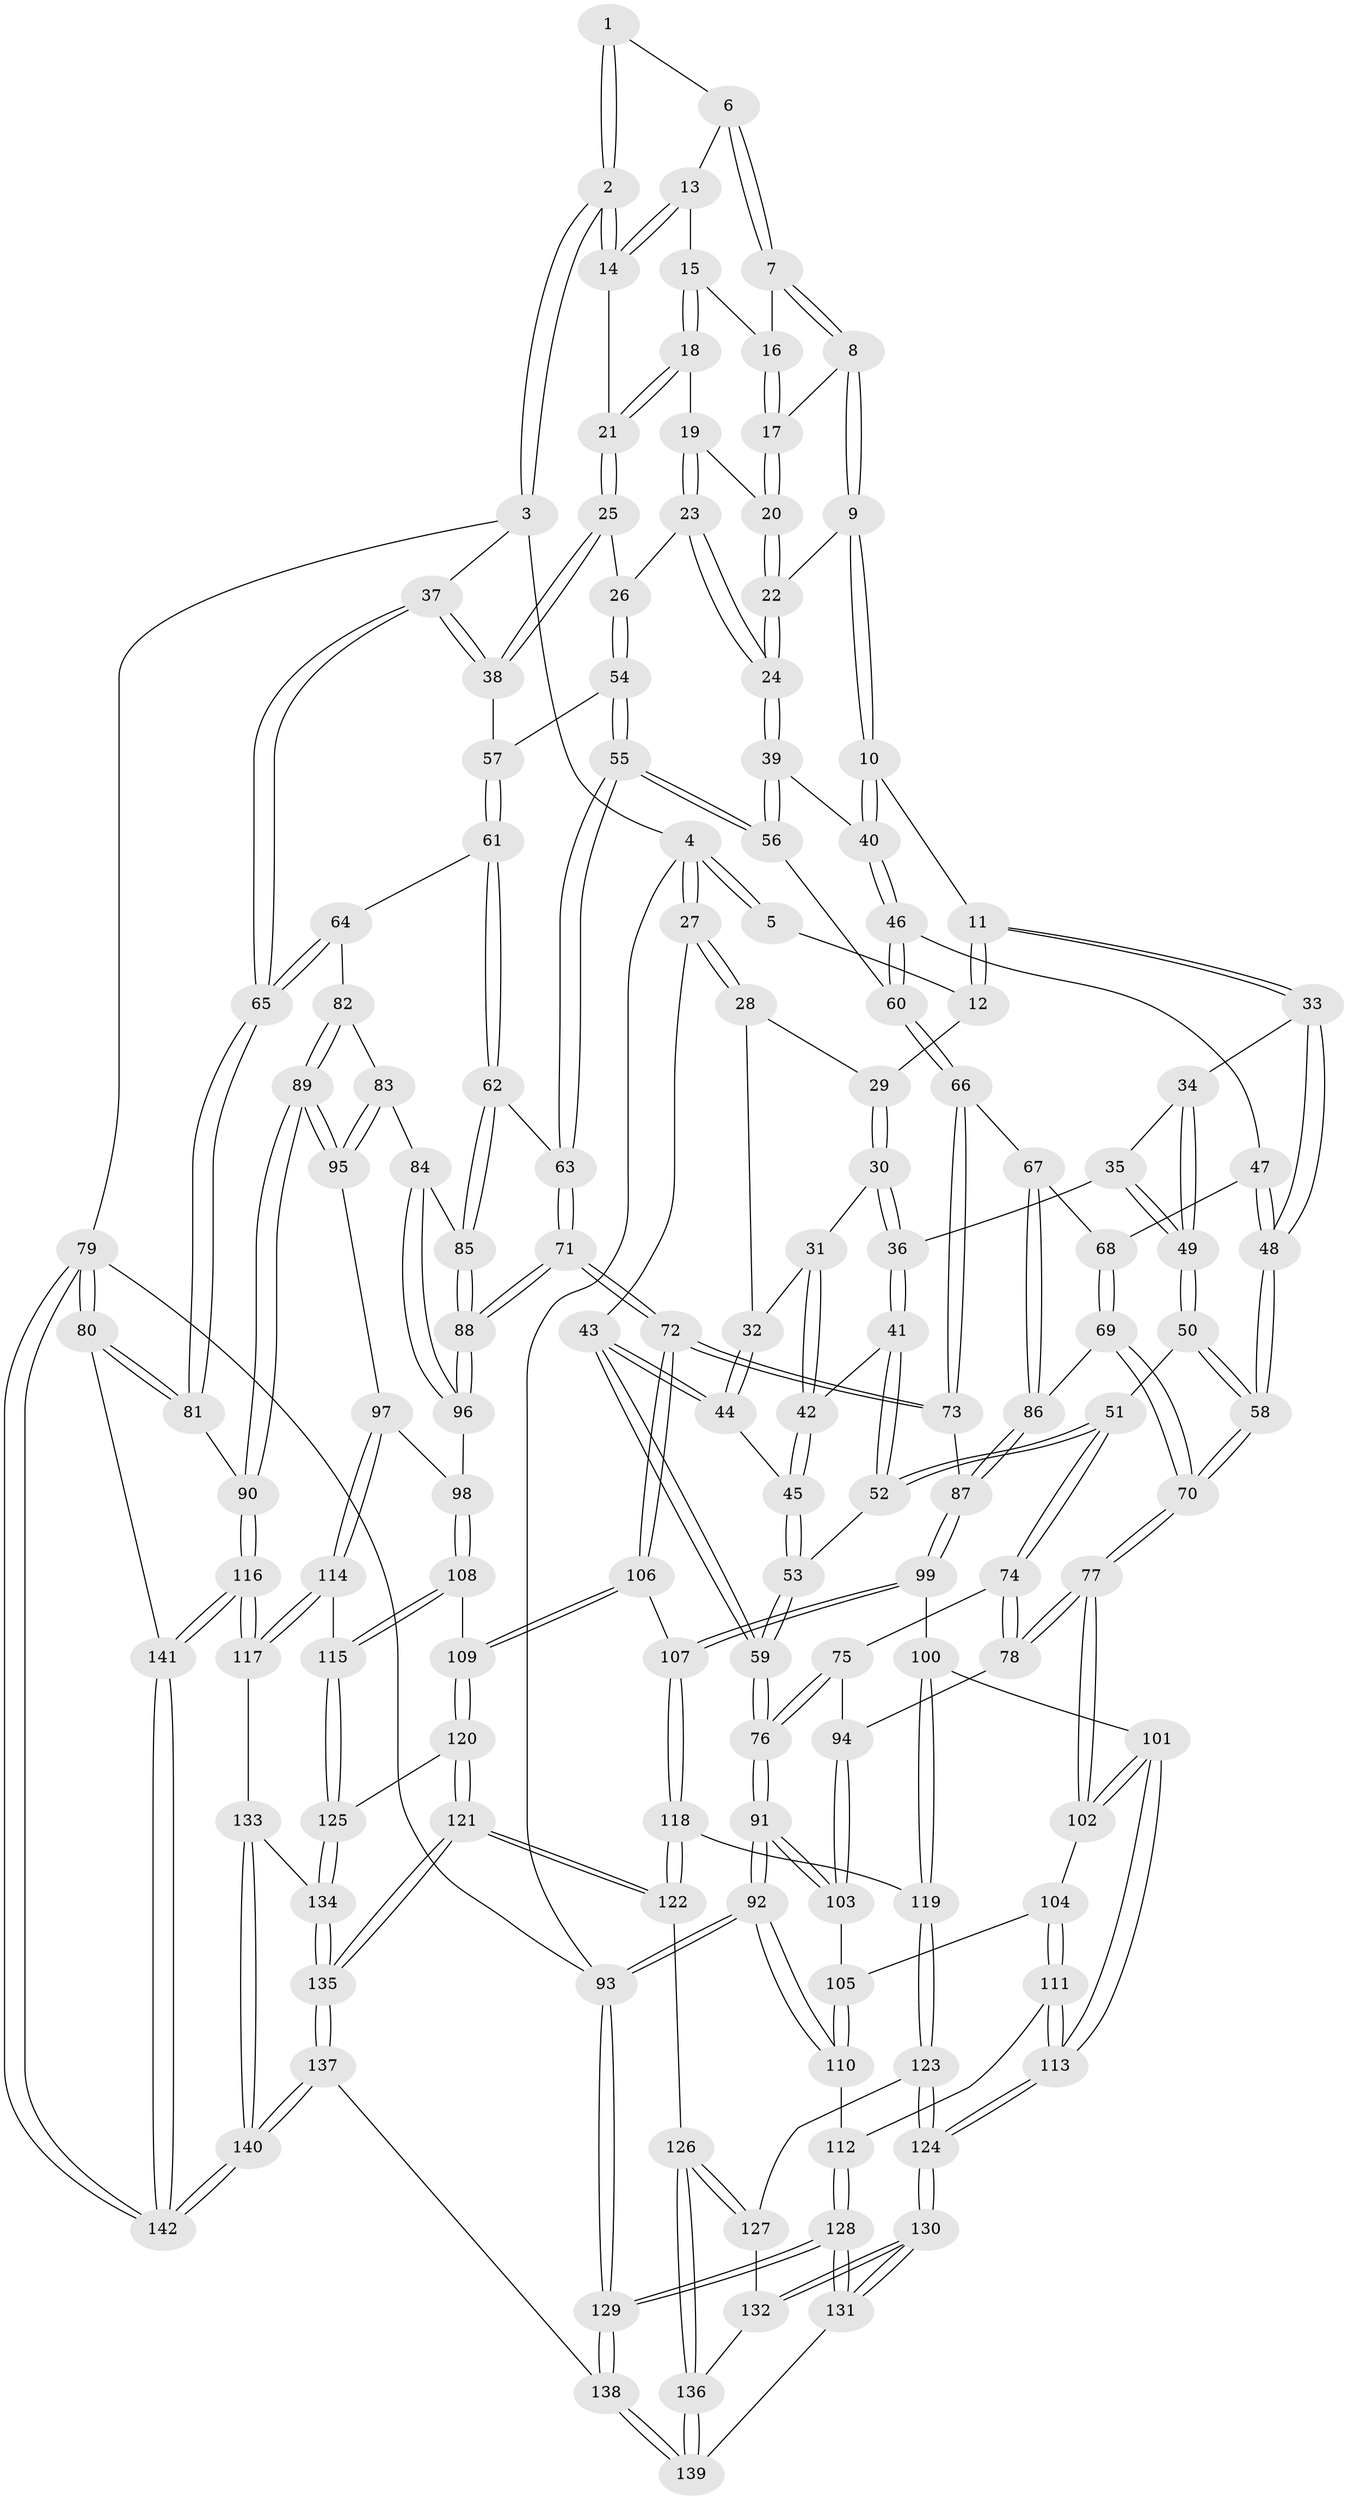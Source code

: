 // Generated by graph-tools (version 1.1) at 2025/11/02/27/25 16:11:52]
// undirected, 142 vertices, 352 edges
graph export_dot {
graph [start="1"]
  node [color=gray90,style=filled];
  1 [pos="+0.42575153020439965+0"];
  2 [pos="+1+0"];
  3 [pos="+1+0"];
  4 [pos="+0+0"];
  5 [pos="+0.2602581753047111+0"];
  6 [pos="+0.5209390795361807+0.048455136875720874"];
  7 [pos="+0.5119403124643458+0.07156421770662351"];
  8 [pos="+0.45222344324711466+0.1440970063580926"];
  9 [pos="+0.4074020713401005+0.1674781424126879"];
  10 [pos="+0.3385420941970589+0.17633210392864973"];
  11 [pos="+0.32478767655501767+0.17321704786675146"];
  12 [pos="+0.2550026147984713+0.08687740819386269"];
  13 [pos="+0.6179059656174896+0.06661910292313758"];
  14 [pos="+1+0"];
  15 [pos="+0.6204695260678987+0.13738994906108565"];
  16 [pos="+0.5610220421657269+0.1419334791254988"];
  17 [pos="+0.5400351748767782+0.1793704290978405"];
  18 [pos="+0.6454835521884495+0.18100485873438651"];
  19 [pos="+0.628237270182596+0.2024239151425437"];
  20 [pos="+0.5542891911590688+0.20574240982597053"];
  21 [pos="+0.7619135924560018+0.17479506655111576"];
  22 [pos="+0.5218666559003101+0.258556255067781"];
  23 [pos="+0.6257164620311098+0.2802955059082481"];
  24 [pos="+0.5297614693375194+0.3153837351811987"];
  25 [pos="+0.7605545664673535+0.23926167060364095"];
  26 [pos="+0.6576414695909417+0.30172150654855723"];
  27 [pos="+0+0.07654378171433984"];
  28 [pos="+0.12496352912136416+0.15591857782656798"];
  29 [pos="+0.14303053353438877+0.1538320524951274"];
  30 [pos="+0.1457455834282418+0.2727271184114122"];
  31 [pos="+0.07620403549607654+0.28798593468927236"];
  32 [pos="+0.05418987041366328+0.27897253849186043"];
  33 [pos="+0.2927289826559644+0.27391206548613994"];
  34 [pos="+0.21962236376595912+0.300920589820014"];
  35 [pos="+0.15197064243218528+0.2839753534464705"];
  36 [pos="+0.15047497905252175+0.28319895359498176"];
  37 [pos="+1+0.10408551009685339"];
  38 [pos="+0.785762123811465+0.2930862427691661"];
  39 [pos="+0.5194895505958046+0.33480923586580674"];
  40 [pos="+0.4636857179611004+0.3472209404674648"];
  41 [pos="+0.129347565518533+0.32035958712872864"];
  42 [pos="+0.09489854638116797+0.32064050145737216"];
  43 [pos="+0+0.32308299679686975"];
  44 [pos="+0+0.3091072489504388"];
  45 [pos="+0.07647872259882293+0.3502787445209473"];
  46 [pos="+0.4143281432821507+0.40301396849436477"];
  47 [pos="+0.37955471217335707+0.42231950412126545"];
  48 [pos="+0.3198102889188092+0.4281917670938512"];
  49 [pos="+0.18471427278300026+0.37204998573081227"];
  50 [pos="+0.16883102635298253+0.44190168603397306"];
  51 [pos="+0.15656716153009564+0.4463506242230593"];
  52 [pos="+0.14684535612303581+0.4420593216521046"];
  53 [pos="+0.1350279984861694+0.43999115724679433"];
  54 [pos="+0.6760558550329291+0.3699555624078678"];
  55 [pos="+0.6066965063145278+0.4403957957921692"];
  56 [pos="+0.6001854519205589+0.4383420783353736"];
  57 [pos="+0.8006616975297453+0.3766687759031989"];
  58 [pos="+0.3095735562628208+0.4383653986981079"];
  59 [pos="+0+0.48063095863616107"];
  60 [pos="+0.5233953790556477+0.4791089893398958"];
  61 [pos="+0.8516886943405128+0.4292408510432008"];
  62 [pos="+0.7978159538428193+0.5003602944732838"];
  63 [pos="+0.6275589580430699+0.47419697561525326"];
  64 [pos="+0.8976843335750155+0.4245446034706536"];
  65 [pos="+1+0.3137870848600479"];
  66 [pos="+0.4917556542811572+0.5326557929240872"];
  67 [pos="+0.4679168150082552+0.5353496596700689"];
  68 [pos="+0.4226548028213157+0.48384529732202985"];
  69 [pos="+0.37272218682443553+0.5946960991461082"];
  70 [pos="+0.3199926919449474+0.5952996217364427"];
  71 [pos="+0.6144808896476448+0.6367038950875739"];
  72 [pos="+0.6116126738368682+0.6398009321593132"];
  73 [pos="+0.5687773183878713+0.6185235602871353"];
  74 [pos="+0.15643011742618876+0.4487798129776058"];
  75 [pos="+0.07177513856788499+0.5877447064504615"];
  76 [pos="+0+0.5303879953605857"];
  77 [pos="+0.2773995959896182+0.6498980043037682"];
  78 [pos="+0.19587831963396207+0.6161519906031656"];
  79 [pos="+1+1"];
  80 [pos="+1+0.8777650527915973"];
  81 [pos="+1+0.7424063975136423"];
  82 [pos="+0.9286467046445149+0.584415592025309"];
  83 [pos="+0.8457486416827725+0.6015677021576916"];
  84 [pos="+0.8112321659937902+0.5812270596643845"];
  85 [pos="+0.7949817030333649+0.519007352056574"];
  86 [pos="+0.40942143268545084+0.5965917769292819"];
  87 [pos="+0.4426096594271091+0.632230865902454"];
  88 [pos="+0.6234068370121212+0.6345442337318602"];
  89 [pos="+1+0.7377321010085159"];
  90 [pos="+1+0.745930094022436"];
  91 [pos="+0+0.6681549734973474"];
  92 [pos="+0+0.7432488189437383"];
  93 [pos="+0+1"];
  94 [pos="+0.12320853900967488+0.6339587410218959"];
  95 [pos="+0.9269560359780019+0.7278189956177955"];
  96 [pos="+0.7768071484387818+0.6533977764762476"];
  97 [pos="+0.8453757242177847+0.7486218823037036"];
  98 [pos="+0.7873332535294784+0.6867934782542564"];
  99 [pos="+0.44567192474432776+0.6864193671061092"];
  100 [pos="+0.32043872786692+0.7478991971820632"];
  101 [pos="+0.3068194171544133+0.7461027890493299"];
  102 [pos="+0.279944489912434+0.6683973157988753"];
  103 [pos="+0.10337930191103054+0.6765982170162539"];
  104 [pos="+0.13968703644821237+0.7369540708207872"];
  105 [pos="+0.1049887230413028+0.7177275329971267"];
  106 [pos="+0.601015664317234+0.7343649664717462"];
  107 [pos="+0.5431693649779036+0.7581076578723818"];
  108 [pos="+0.6403430650669706+0.7635799993299565"];
  109 [pos="+0.6266329145521344+0.7570677518381255"];
  110 [pos="+0.04653116893689116+0.7774075416872204"];
  111 [pos="+0.15957668002214534+0.774190820328457"];
  112 [pos="+0.09747236263957569+0.8400296558041104"];
  113 [pos="+0.2721604357151071+0.8101673393398676"];
  114 [pos="+0.7859291226600797+0.8257637408159806"];
  115 [pos="+0.7101845338133486+0.818677343276931"];
  116 [pos="+0.8697557276448561+0.9412941496444005"];
  117 [pos="+0.8302426651506776+0.914073801429376"];
  118 [pos="+0.5133955899598809+0.7887432829428593"];
  119 [pos="+0.44007271166909145+0.8072806890831195"];
  120 [pos="+0.6007315335988964+0.8915604924070091"];
  121 [pos="+0.5837616325306544+0.9501198317645934"];
  122 [pos="+0.5245567587571954+0.9147073278792729"];
  123 [pos="+0.429594111101392+0.8425666290874474"];
  124 [pos="+0.2554090906320241+0.9186630681692173"];
  125 [pos="+0.6945317552116939+0.8689175973545213"];
  126 [pos="+0.4828260982642104+0.9281433930791692"];
  127 [pos="+0.4304178298348335+0.872091122566606"];
  128 [pos="+0.16549389357888689+1"];
  129 [pos="+0.09000582358016548+1"];
  130 [pos="+0.24038278445125527+0.9734244599211634"];
  131 [pos="+0.21423263018931737+1"];
  132 [pos="+0.38640762576827986+0.9223854515435783"];
  133 [pos="+0.7235178134215786+0.9659967867916915"];
  134 [pos="+0.6781937144737307+0.9357862066601772"];
  135 [pos="+0.5927571536355101+0.9632946501108755"];
  136 [pos="+0.4665711730597925+0.9459722153318009"];
  137 [pos="+0.5572601050421526+1"];
  138 [pos="+0.528083483595095+1"];
  139 [pos="+0.4607283318283633+0.967156429539304"];
  140 [pos="+0.7512272124759639+1"];
  141 [pos="+0.8819557082950158+0.9986798483211278"];
  142 [pos="+0.879641897396838+1"];
  1 -- 2;
  1 -- 2;
  1 -- 6;
  2 -- 3;
  2 -- 3;
  2 -- 14;
  2 -- 14;
  3 -- 4;
  3 -- 37;
  3 -- 79;
  4 -- 5;
  4 -- 5;
  4 -- 27;
  4 -- 27;
  4 -- 93;
  5 -- 12;
  6 -- 7;
  6 -- 7;
  6 -- 13;
  7 -- 8;
  7 -- 8;
  7 -- 16;
  8 -- 9;
  8 -- 9;
  8 -- 17;
  9 -- 10;
  9 -- 10;
  9 -- 22;
  10 -- 11;
  10 -- 40;
  10 -- 40;
  11 -- 12;
  11 -- 12;
  11 -- 33;
  11 -- 33;
  12 -- 29;
  13 -- 14;
  13 -- 14;
  13 -- 15;
  14 -- 21;
  15 -- 16;
  15 -- 18;
  15 -- 18;
  16 -- 17;
  16 -- 17;
  17 -- 20;
  17 -- 20;
  18 -- 19;
  18 -- 21;
  18 -- 21;
  19 -- 20;
  19 -- 23;
  19 -- 23;
  20 -- 22;
  20 -- 22;
  21 -- 25;
  21 -- 25;
  22 -- 24;
  22 -- 24;
  23 -- 24;
  23 -- 24;
  23 -- 26;
  24 -- 39;
  24 -- 39;
  25 -- 26;
  25 -- 38;
  25 -- 38;
  26 -- 54;
  26 -- 54;
  27 -- 28;
  27 -- 28;
  27 -- 43;
  28 -- 29;
  28 -- 32;
  29 -- 30;
  29 -- 30;
  30 -- 31;
  30 -- 36;
  30 -- 36;
  31 -- 32;
  31 -- 42;
  31 -- 42;
  32 -- 44;
  32 -- 44;
  33 -- 34;
  33 -- 48;
  33 -- 48;
  34 -- 35;
  34 -- 49;
  34 -- 49;
  35 -- 36;
  35 -- 49;
  35 -- 49;
  36 -- 41;
  36 -- 41;
  37 -- 38;
  37 -- 38;
  37 -- 65;
  37 -- 65;
  38 -- 57;
  39 -- 40;
  39 -- 56;
  39 -- 56;
  40 -- 46;
  40 -- 46;
  41 -- 42;
  41 -- 52;
  41 -- 52;
  42 -- 45;
  42 -- 45;
  43 -- 44;
  43 -- 44;
  43 -- 59;
  43 -- 59;
  44 -- 45;
  45 -- 53;
  45 -- 53;
  46 -- 47;
  46 -- 60;
  46 -- 60;
  47 -- 48;
  47 -- 48;
  47 -- 68;
  48 -- 58;
  48 -- 58;
  49 -- 50;
  49 -- 50;
  50 -- 51;
  50 -- 58;
  50 -- 58;
  51 -- 52;
  51 -- 52;
  51 -- 74;
  51 -- 74;
  52 -- 53;
  53 -- 59;
  53 -- 59;
  54 -- 55;
  54 -- 55;
  54 -- 57;
  55 -- 56;
  55 -- 56;
  55 -- 63;
  55 -- 63;
  56 -- 60;
  57 -- 61;
  57 -- 61;
  58 -- 70;
  58 -- 70;
  59 -- 76;
  59 -- 76;
  60 -- 66;
  60 -- 66;
  61 -- 62;
  61 -- 62;
  61 -- 64;
  62 -- 63;
  62 -- 85;
  62 -- 85;
  63 -- 71;
  63 -- 71;
  64 -- 65;
  64 -- 65;
  64 -- 82;
  65 -- 81;
  65 -- 81;
  66 -- 67;
  66 -- 73;
  66 -- 73;
  67 -- 68;
  67 -- 86;
  67 -- 86;
  68 -- 69;
  68 -- 69;
  69 -- 70;
  69 -- 70;
  69 -- 86;
  70 -- 77;
  70 -- 77;
  71 -- 72;
  71 -- 72;
  71 -- 88;
  71 -- 88;
  72 -- 73;
  72 -- 73;
  72 -- 106;
  72 -- 106;
  73 -- 87;
  74 -- 75;
  74 -- 78;
  74 -- 78;
  75 -- 76;
  75 -- 76;
  75 -- 94;
  76 -- 91;
  76 -- 91;
  77 -- 78;
  77 -- 78;
  77 -- 102;
  77 -- 102;
  78 -- 94;
  79 -- 80;
  79 -- 80;
  79 -- 142;
  79 -- 142;
  79 -- 93;
  80 -- 81;
  80 -- 81;
  80 -- 141;
  81 -- 90;
  82 -- 83;
  82 -- 89;
  82 -- 89;
  83 -- 84;
  83 -- 95;
  83 -- 95;
  84 -- 85;
  84 -- 96;
  84 -- 96;
  85 -- 88;
  85 -- 88;
  86 -- 87;
  86 -- 87;
  87 -- 99;
  87 -- 99;
  88 -- 96;
  88 -- 96;
  89 -- 90;
  89 -- 90;
  89 -- 95;
  89 -- 95;
  90 -- 116;
  90 -- 116;
  91 -- 92;
  91 -- 92;
  91 -- 103;
  91 -- 103;
  92 -- 93;
  92 -- 93;
  92 -- 110;
  92 -- 110;
  93 -- 129;
  93 -- 129;
  94 -- 103;
  94 -- 103;
  95 -- 97;
  96 -- 98;
  97 -- 98;
  97 -- 114;
  97 -- 114;
  98 -- 108;
  98 -- 108;
  99 -- 100;
  99 -- 107;
  99 -- 107;
  100 -- 101;
  100 -- 119;
  100 -- 119;
  101 -- 102;
  101 -- 102;
  101 -- 113;
  101 -- 113;
  102 -- 104;
  103 -- 105;
  104 -- 105;
  104 -- 111;
  104 -- 111;
  105 -- 110;
  105 -- 110;
  106 -- 107;
  106 -- 109;
  106 -- 109;
  107 -- 118;
  107 -- 118;
  108 -- 109;
  108 -- 115;
  108 -- 115;
  109 -- 120;
  109 -- 120;
  110 -- 112;
  111 -- 112;
  111 -- 113;
  111 -- 113;
  112 -- 128;
  112 -- 128;
  113 -- 124;
  113 -- 124;
  114 -- 115;
  114 -- 117;
  114 -- 117;
  115 -- 125;
  115 -- 125;
  116 -- 117;
  116 -- 117;
  116 -- 141;
  116 -- 141;
  117 -- 133;
  118 -- 119;
  118 -- 122;
  118 -- 122;
  119 -- 123;
  119 -- 123;
  120 -- 121;
  120 -- 121;
  120 -- 125;
  121 -- 122;
  121 -- 122;
  121 -- 135;
  121 -- 135;
  122 -- 126;
  123 -- 124;
  123 -- 124;
  123 -- 127;
  124 -- 130;
  124 -- 130;
  125 -- 134;
  125 -- 134;
  126 -- 127;
  126 -- 127;
  126 -- 136;
  126 -- 136;
  127 -- 132;
  128 -- 129;
  128 -- 129;
  128 -- 131;
  128 -- 131;
  129 -- 138;
  129 -- 138;
  130 -- 131;
  130 -- 131;
  130 -- 132;
  130 -- 132;
  131 -- 139;
  132 -- 136;
  133 -- 134;
  133 -- 140;
  133 -- 140;
  134 -- 135;
  134 -- 135;
  135 -- 137;
  135 -- 137;
  136 -- 139;
  136 -- 139;
  137 -- 138;
  137 -- 140;
  137 -- 140;
  138 -- 139;
  138 -- 139;
  140 -- 142;
  140 -- 142;
  141 -- 142;
  141 -- 142;
}
